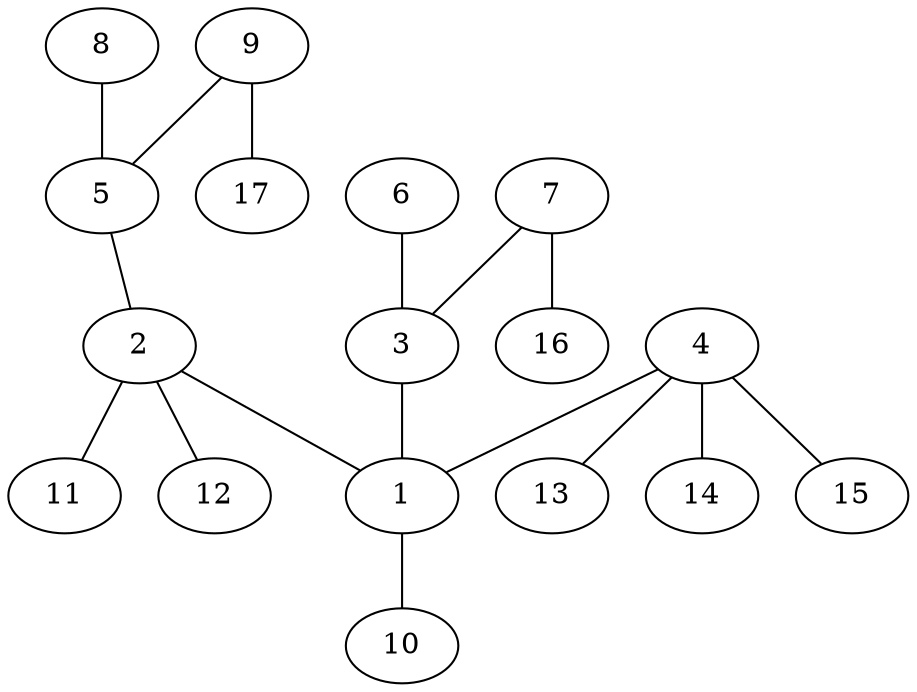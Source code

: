 graph molecule_2807 {
	1	 [chem=C];
	10	 [chem=H];
	1 -- 10	 [valence=1];
	2	 [chem=C];
	2 -- 1	 [valence=1];
	11	 [chem=H];
	2 -- 11	 [valence=1];
	12	 [chem=H];
	2 -- 12	 [valence=1];
	3	 [chem=C];
	3 -- 1	 [valence=1];
	4	 [chem=C];
	4 -- 1	 [valence=1];
	13	 [chem=H];
	4 -- 13	 [valence=1];
	14	 [chem=H];
	4 -- 14	 [valence=1];
	15	 [chem=H];
	4 -- 15	 [valence=1];
	5	 [chem=C];
	5 -- 2	 [valence=1];
	6	 [chem=O];
	6 -- 3	 [valence=2];
	7	 [chem=O];
	7 -- 3	 [valence=1];
	16	 [chem=H];
	7 -- 16	 [valence=1];
	8	 [chem=O];
	8 -- 5	 [valence=2];
	9	 [chem=O];
	9 -- 5	 [valence=1];
	17	 [chem=H];
	9 -- 17	 [valence=1];
}
